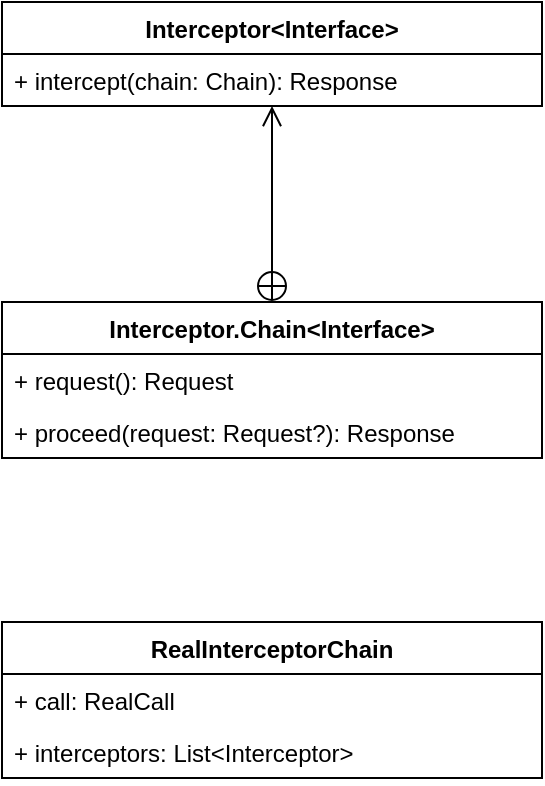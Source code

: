 <mxfile version="15.1.0" type="github">
  <diagram id="GSLeb3nwmD998rAMkIyf" name="Page-1">
    <mxGraphModel dx="781" dy="1646" grid="1" gridSize="10" guides="1" tooltips="1" connect="1" arrows="1" fold="1" page="1" pageScale="1" pageWidth="827" pageHeight="1169" math="0" shadow="0">
      <root>
        <mxCell id="0" />
        <mxCell id="1" parent="0" />
        <mxCell id="sniVqNmkd8xiCt3k6X7--1" value="Interceptor.Chain&lt;Interface&gt;" style="swimlane;fontStyle=1;align=center;verticalAlign=top;childLayout=stackLayout;horizontal=1;startSize=26;horizontalStack=0;resizeParent=1;resizeParentMax=0;resizeLast=0;collapsible=1;marginBottom=0;" vertex="1" parent="1">
          <mxGeometry x="160" y="90" width="270" height="78" as="geometry" />
        </mxCell>
        <mxCell id="sniVqNmkd8xiCt3k6X7--2" value="+ request(): Request" style="text;strokeColor=none;fillColor=none;align=left;verticalAlign=top;spacingLeft=4;spacingRight=4;overflow=hidden;rotatable=0;points=[[0,0.5],[1,0.5]];portConstraint=eastwest;" vertex="1" parent="sniVqNmkd8xiCt3k6X7--1">
          <mxGeometry y="26" width="270" height="26" as="geometry" />
        </mxCell>
        <mxCell id="sniVqNmkd8xiCt3k6X7--4" value="+ proceed(request: Request?): Response" style="text;strokeColor=none;fillColor=none;align=left;verticalAlign=top;spacingLeft=4;spacingRight=4;overflow=hidden;rotatable=0;points=[[0,0.5],[1,0.5]];portConstraint=eastwest;" vertex="1" parent="sniVqNmkd8xiCt3k6X7--1">
          <mxGeometry y="52" width="270" height="26" as="geometry" />
        </mxCell>
        <mxCell id="sniVqNmkd8xiCt3k6X7--13" value="Interceptor&lt;Interface&gt;" style="swimlane;fontStyle=1;align=center;verticalAlign=top;childLayout=stackLayout;horizontal=1;startSize=26;horizontalStack=0;resizeParent=1;resizeParentMax=0;resizeLast=0;collapsible=1;marginBottom=0;" vertex="1" parent="1">
          <mxGeometry x="160" y="-60" width="270" height="52" as="geometry" />
        </mxCell>
        <mxCell id="sniVqNmkd8xiCt3k6X7--14" value="+ intercept(chain: Chain): Response" style="text;strokeColor=none;fillColor=none;align=left;verticalAlign=top;spacingLeft=4;spacingRight=4;overflow=hidden;rotatable=0;points=[[0,0.5],[1,0.5]];portConstraint=eastwest;" vertex="1" parent="sniVqNmkd8xiCt3k6X7--13">
          <mxGeometry y="26" width="270" height="26" as="geometry" />
        </mxCell>
        <mxCell id="sniVqNmkd8xiCt3k6X7--17" value="" style="endArrow=open;startArrow=circlePlus;endFill=0;startFill=0;endSize=8;html=1;exitX=0.5;exitY=0;exitDx=0;exitDy=0;" edge="1" parent="1" source="sniVqNmkd8xiCt3k6X7--1" target="sniVqNmkd8xiCt3k6X7--14">
          <mxGeometry width="160" relative="1" as="geometry">
            <mxPoint x="320" y="230" as="sourcePoint" />
            <mxPoint x="430" y="70" as="targetPoint" />
          </mxGeometry>
        </mxCell>
        <mxCell id="sniVqNmkd8xiCt3k6X7--18" value="RealInterceptorChain" style="swimlane;fontStyle=1;align=center;verticalAlign=top;childLayout=stackLayout;horizontal=1;startSize=26;horizontalStack=0;resizeParent=1;resizeParentMax=0;resizeLast=0;collapsible=1;marginBottom=0;" vertex="1" parent="1">
          <mxGeometry x="160" y="250" width="270" height="78" as="geometry" />
        </mxCell>
        <mxCell id="sniVqNmkd8xiCt3k6X7--19" value="+ call: RealCall" style="text;strokeColor=none;fillColor=none;align=left;verticalAlign=top;spacingLeft=4;spacingRight=4;overflow=hidden;rotatable=0;points=[[0,0.5],[1,0.5]];portConstraint=eastwest;" vertex="1" parent="sniVqNmkd8xiCt3k6X7--18">
          <mxGeometry y="26" width="270" height="26" as="geometry" />
        </mxCell>
        <mxCell id="sniVqNmkd8xiCt3k6X7--20" value="+ interceptors: List&lt;Interceptor&gt;" style="text;strokeColor=none;fillColor=none;align=left;verticalAlign=top;spacingLeft=4;spacingRight=4;overflow=hidden;rotatable=0;points=[[0,0.5],[1,0.5]];portConstraint=eastwest;" vertex="1" parent="sniVqNmkd8xiCt3k6X7--18">
          <mxGeometry y="52" width="270" height="26" as="geometry" />
        </mxCell>
      </root>
    </mxGraphModel>
  </diagram>
</mxfile>

